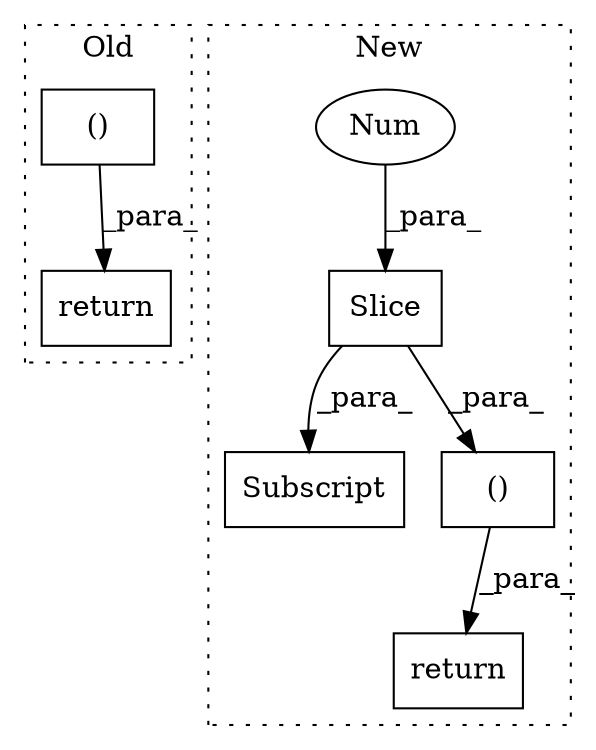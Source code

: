 digraph G {
subgraph cluster0 {
1 [label="()" a="54" s="12972" l="17" shape="box"];
5 [label="return" a="93" s="12957" l="7" shape="box"];
label = "Old";
style="dotted";
}
subgraph cluster1 {
2 [label="Slice" a="80" s="13022" l="2" shape="box"];
3 [label="Num" a="76" s="13022" l="2" shape="ellipse"];
4 [label="Subscript" a="63" s="13009,0" l="17,0" shape="box"];
6 [label="return" a="93" s="13712" l="7" shape="box"];
7 [label="()" a="54" s="13727" l="44" shape="box"];
label = "New";
style="dotted";
}
1 -> 5 [label="_para_"];
2 -> 7 [label="_para_"];
2 -> 4 [label="_para_"];
3 -> 2 [label="_para_"];
7 -> 6 [label="_para_"];
}